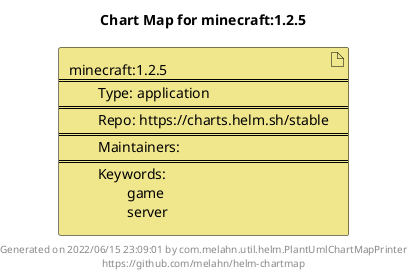 @startuml
skinparam linetype ortho
skinparam backgroundColor white
skinparam usecaseBorderColor black
skinparam usecaseArrowColor LightSlateGray
skinparam artifactBorderColor black
skinparam artifactArrowColor LightSlateGray

title Chart Map for minecraft:1.2.5

'There is one referenced Helm Chart
artifact "minecraft:1.2.5\n====\n\tType: application\n====\n\tRepo: https://charts.helm.sh/stable\n====\n\tMaintainers: \n====\n\tKeywords: \n\t\tgame\n\t\tserver" as minecraft_1_2_5 #Khaki

'There are 0 referenced Docker Images

'Chart Dependencies

center footer Generated on 2022/06/15 23:09:01 by com.melahn.util.helm.PlantUmlChartMapPrinter\nhttps://github.com/melahn/helm-chartmap
@enduml

